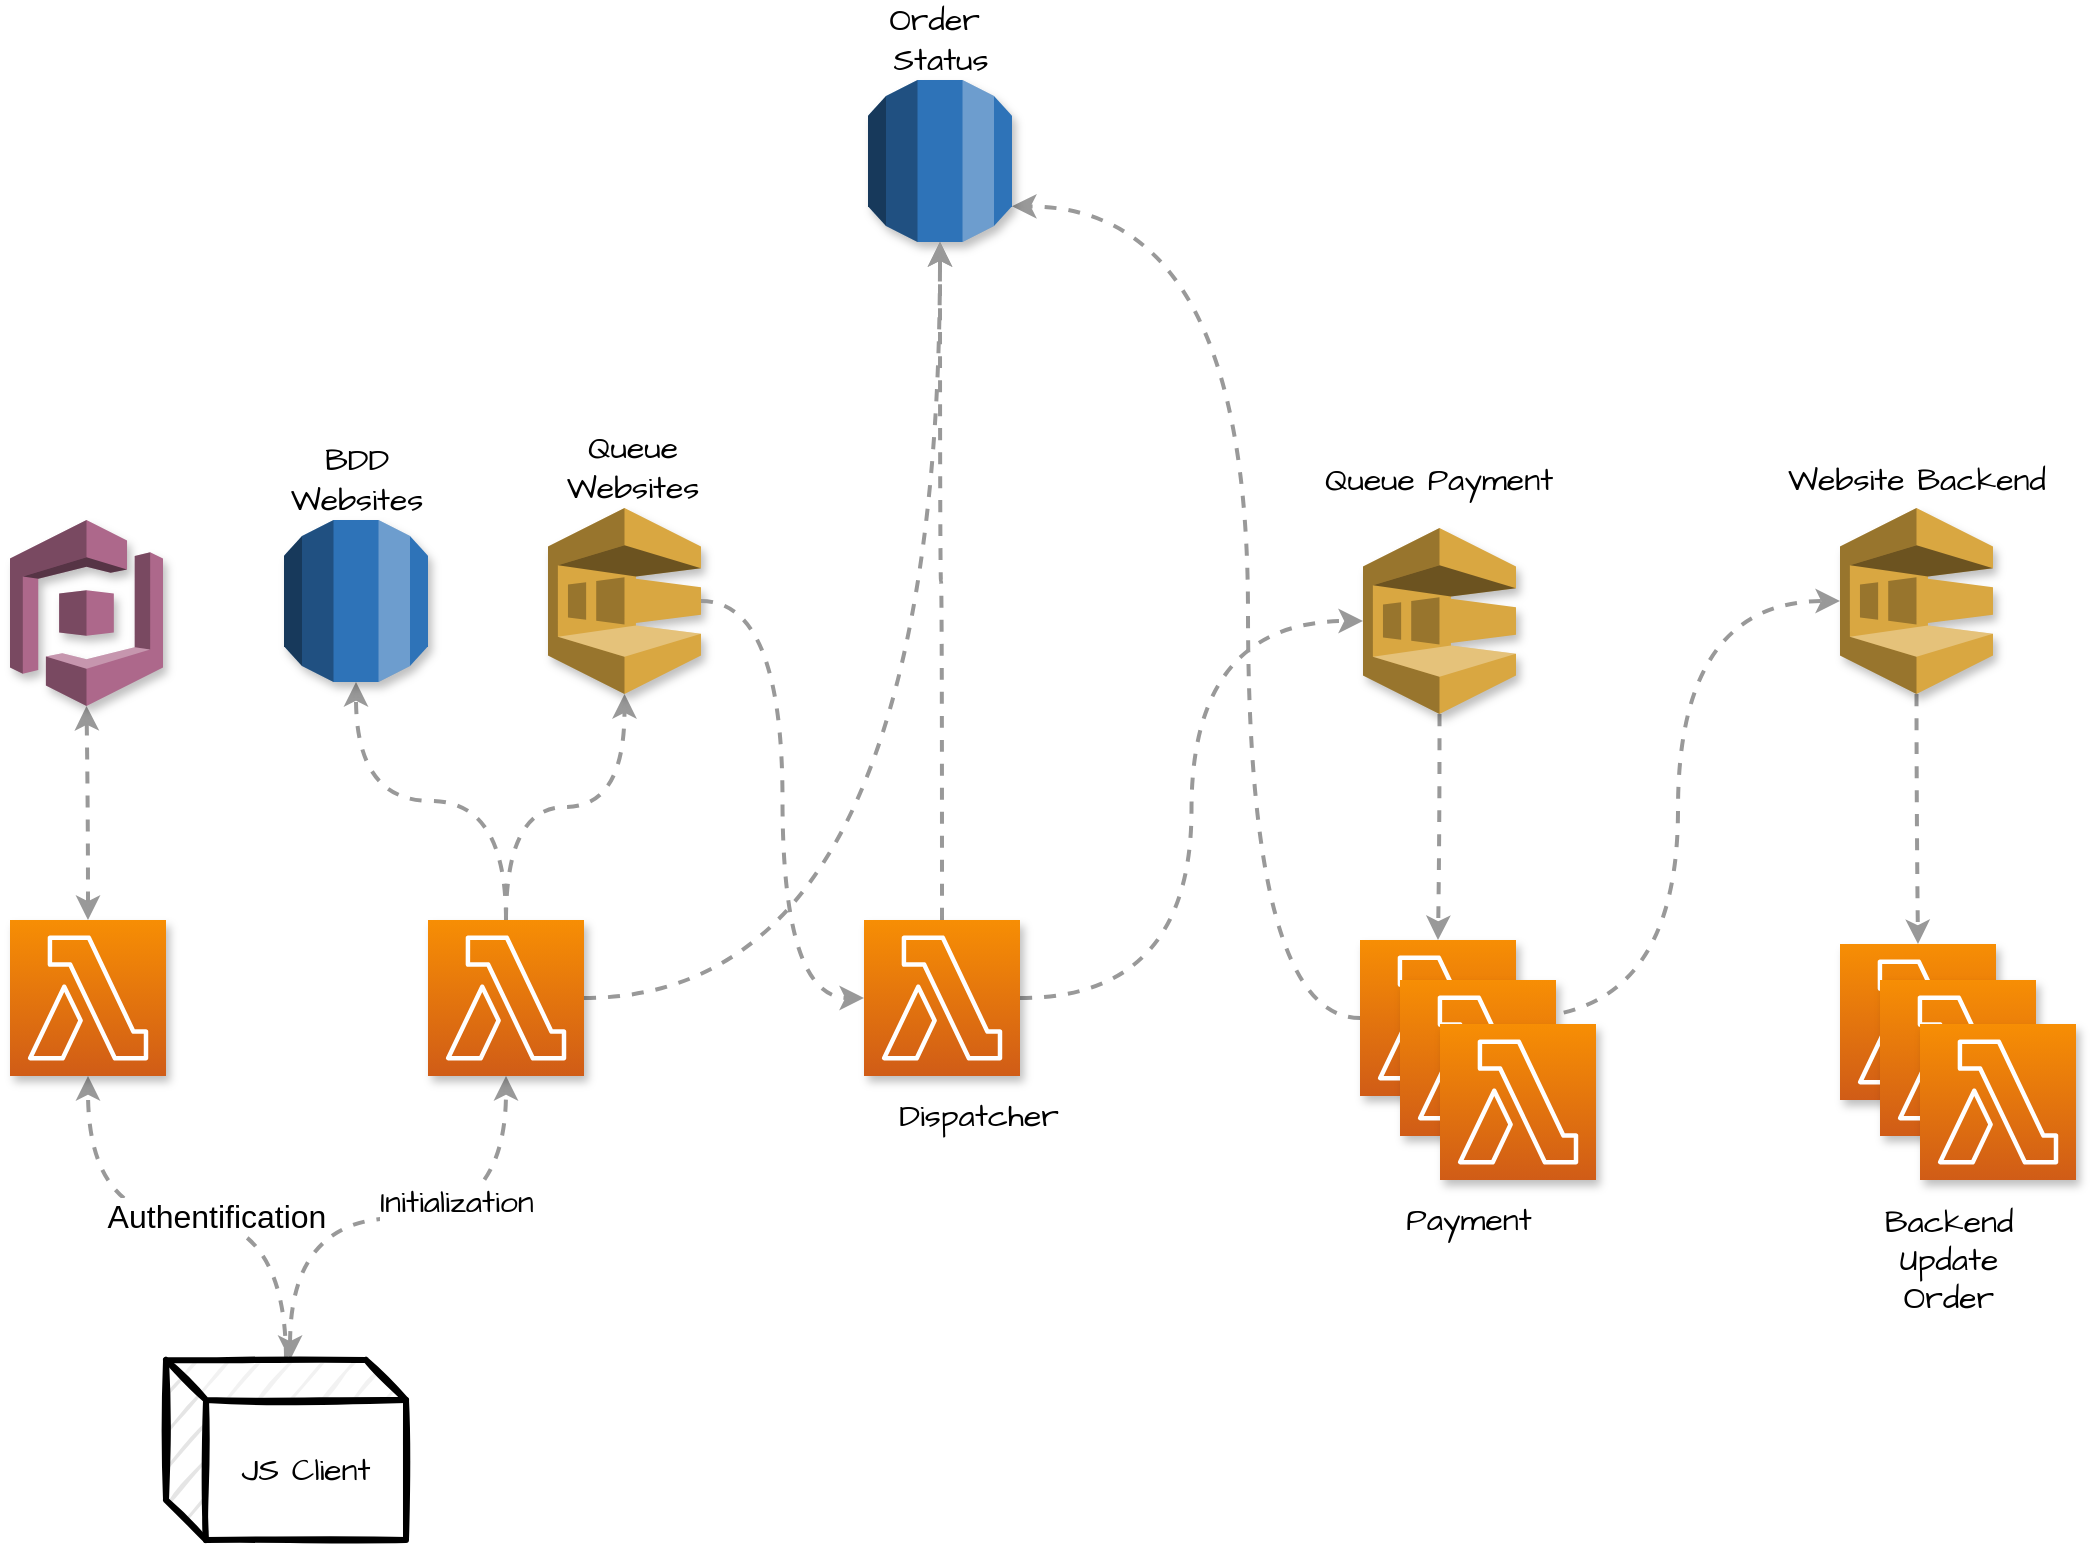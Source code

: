 <mxfile version="15.9.6" type="github">
  <diagram id="XZLAI_RSzJLNkHkKi3j2" name="Page-1">
    <mxGraphModel dx="1298" dy="1982" grid="1" gridSize="10" guides="1" tooltips="1" connect="1" arrows="1" fold="1" page="1" pageScale="1" pageWidth="827" pageHeight="1169" math="0" shadow="0">
      <root>
        <mxCell id="0" />
        <mxCell id="1" parent="0" />
        <mxCell id="h0UVCJsAGZdsQ6SNU_fm-9" style="edgeStyle=orthogonalEdgeStyle;orthogonalLoop=1;jettySize=auto;html=1;entryX=0.5;entryY=1;entryDx=0;entryDy=0;entryPerimeter=0;strokeWidth=2;sketch=0;dashed=1;curved=1;targetPerimeterSpacing=0;strokeColor=#999999;" edge="1" parent="1" source="KVYzFe0HhOGAvs866bpS-1" target="h0UVCJsAGZdsQ6SNU_fm-3">
          <mxGeometry relative="1" as="geometry" />
        </mxCell>
        <mxCell id="h0UVCJsAGZdsQ6SNU_fm-10" value="Authentification" style="edgeLabel;html=1;align=center;verticalAlign=middle;resizable=0;points=[];fontSize=16;" vertex="1" connectable="0" parent="h0UVCJsAGZdsQ6SNU_fm-9">
          <mxGeometry x="-0.121" y="-1" relative="1" as="geometry">
            <mxPoint as="offset" />
          </mxGeometry>
        </mxCell>
        <mxCell id="h0UVCJsAGZdsQ6SNU_fm-15" style="edgeStyle=orthogonalEdgeStyle;curved=1;sketch=0;orthogonalLoop=1;jettySize=auto;html=1;entryX=0.5;entryY=1;entryDx=0;entryDy=0;entryPerimeter=0;dashed=1;fontFamily=Architects Daughter;fontSource=https%3A%2F%2Ffonts.googleapis.com%2Fcss%3Ffamily%3DArchitects%2BDaughter;startArrow=classic;startFill=1;targetPerimeterSpacing=0;strokeColor=#999999;strokeWidth=2;exitX=0.517;exitY=0;exitDx=0;exitDy=0;exitPerimeter=0;" edge="1" parent="1" source="KVYzFe0HhOGAvs866bpS-1" target="h0UVCJsAGZdsQ6SNU_fm-14">
          <mxGeometry relative="1" as="geometry" />
        </mxCell>
        <mxCell id="h0UVCJsAGZdsQ6SNU_fm-16" value="Initialization" style="edgeLabel;html=1;align=center;verticalAlign=middle;resizable=0;points=[];fontFamily=Architects Daughter;fontSize=16;" vertex="1" connectable="0" parent="h0UVCJsAGZdsQ6SNU_fm-15">
          <mxGeometry x="0.232" y="8" relative="1" as="geometry">
            <mxPoint as="offset" />
          </mxGeometry>
        </mxCell>
        <mxCell id="KVYzFe0HhOGAvs866bpS-1" value="JS Client" style="shape=cube;whiteSpace=wrap;html=1;boundedLbl=1;backgroundOutline=1;darkOpacity=0.05;darkOpacity2=0.1;sketch=1;strokeWidth=3;fontFamily=Architects Daughter;fontSource=https%3A%2F%2Ffonts.googleapis.com%2Fcss%3Ffamily%3DArchitects%2BDaughter;fontSize=16;labelBackgroundColor=none;" parent="1" vertex="1">
          <mxGeometry x="129" y="450" width="120" height="90" as="geometry" />
        </mxCell>
        <mxCell id="h0UVCJsAGZdsQ6SNU_fm-11" value="" style="edgeStyle=orthogonalEdgeStyle;curved=1;sketch=1;orthogonalLoop=1;jettySize=auto;html=1;dashed=1;targetPerimeterSpacing=0;strokeColor=none;strokeWidth=2;shape=link;" edge="1" parent="1" source="h0UVCJsAGZdsQ6SNU_fm-3" target="h0UVCJsAGZdsQ6SNU_fm-4">
          <mxGeometry relative="1" as="geometry" />
        </mxCell>
        <mxCell id="h0UVCJsAGZdsQ6SNU_fm-12" style="edgeStyle=orthogonalEdgeStyle;curved=1;sketch=0;orthogonalLoop=1;jettySize=auto;html=1;entryX=0.5;entryY=1;entryDx=0;entryDy=0;entryPerimeter=0;dashed=1;targetPerimeterSpacing=0;strokeColor=#999999;strokeWidth=2;startArrow=classic;startFill=1;" edge="1" parent="1" source="h0UVCJsAGZdsQ6SNU_fm-3" target="h0UVCJsAGZdsQ6SNU_fm-4">
          <mxGeometry relative="1" as="geometry" />
        </mxCell>
        <mxCell id="h0UVCJsAGZdsQ6SNU_fm-3" value="" style="sketch=0;points=[[0,0,0],[0.25,0,0],[0.5,0,0],[0.75,0,0],[1,0,0],[0,1,0],[0.25,1,0],[0.5,1,0],[0.75,1,0],[1,1,0],[0,0.25,0],[0,0.5,0],[0,0.75,0],[1,0.25,0],[1,0.5,0],[1,0.75,0]];outlineConnect=0;fontColor=#232F3E;gradientColor=#F78E04;gradientDirection=north;fillColor=#D05C17;strokeColor=#ffffff;dashed=0;verticalLabelPosition=bottom;verticalAlign=top;align=center;html=1;fontSize=12;fontStyle=0;aspect=fixed;shape=mxgraph.aws4.resourceIcon;resIcon=mxgraph.aws4.lambda;shadow=1;noLabel=0;" vertex="1" parent="1">
          <mxGeometry x="51" y="230" width="78" height="78" as="geometry" />
        </mxCell>
        <mxCell id="h0UVCJsAGZdsQ6SNU_fm-4" value="" style="outlineConnect=0;dashed=0;verticalLabelPosition=bottom;verticalAlign=top;align=center;html=1;shape=mxgraph.aws3.cognito;fillColor=#AD688B;gradientColor=none;shadow=1;sketch=0;strokeColor=#000000;" vertex="1" parent="1">
          <mxGeometry x="51" y="30" width="76.5" height="93" as="geometry" />
        </mxCell>
        <mxCell id="h0UVCJsAGZdsQ6SNU_fm-17" value="" style="edgeStyle=orthogonalEdgeStyle;curved=1;sketch=0;orthogonalLoop=1;jettySize=auto;html=1;dashed=1;fontFamily=Architects Daughter;fontSource=https%3A%2F%2Ffonts.googleapis.com%2Fcss%3Ffamily%3DArchitects%2BDaughter;fontSize=16;startArrow=none;startFill=0;targetPerimeterSpacing=0;strokeColor=#999999;strokeWidth=2;" edge="1" parent="1" source="h0UVCJsAGZdsQ6SNU_fm-14" target="h0UVCJsAGZdsQ6SNU_fm-1">
          <mxGeometry relative="1" as="geometry" />
        </mxCell>
        <mxCell id="h0UVCJsAGZdsQ6SNU_fm-32" style="edgeStyle=orthogonalEdgeStyle;curved=1;sketch=0;orthogonalLoop=1;jettySize=auto;html=1;exitX=0.5;exitY=0;exitDx=0;exitDy=0;exitPerimeter=0;entryX=0.5;entryY=1;entryDx=0;entryDy=0;entryPerimeter=0;dashed=1;fontFamily=Architects Daughter;fontSource=https%3A%2F%2Ffonts.googleapis.com%2Fcss%3Ffamily%3DArchitects%2BDaughter;fontSize=16;startArrow=none;startFill=0;targetPerimeterSpacing=0;strokeColor=#999999;strokeWidth=2;" edge="1" parent="1" source="h0UVCJsAGZdsQ6SNU_fm-14" target="h0UVCJsAGZdsQ6SNU_fm-30">
          <mxGeometry relative="1" as="geometry" />
        </mxCell>
        <mxCell id="h0UVCJsAGZdsQ6SNU_fm-42" style="edgeStyle=orthogonalEdgeStyle;curved=1;sketch=0;orthogonalLoop=1;jettySize=auto;html=1;exitX=1;exitY=0.5;exitDx=0;exitDy=0;exitPerimeter=0;dashed=1;fontFamily=Architects Daughter;fontSource=https%3A%2F%2Ffonts.googleapis.com%2Fcss%3Ffamily%3DArchitects%2BDaughter;fontSize=16;startArrow=none;startFill=0;targetPerimeterSpacing=0;strokeColor=#999999;strokeWidth=2;entryX=0.5;entryY=1;entryDx=0;entryDy=0;entryPerimeter=0;" edge="1" parent="1" source="h0UVCJsAGZdsQ6SNU_fm-14" target="h0UVCJsAGZdsQ6SNU_fm-40">
          <mxGeometry relative="1" as="geometry">
            <mxPoint x="460" y="-110" as="targetPoint" />
            <Array as="points">
              <mxPoint x="516" y="269" />
            </Array>
          </mxGeometry>
        </mxCell>
        <mxCell id="h0UVCJsAGZdsQ6SNU_fm-14" value="" style="sketch=0;points=[[0,0,0],[0.25,0,0],[0.5,0,0],[0.75,0,0],[1,0,0],[0,1,0],[0.25,1,0],[0.5,1,0],[0.75,1,0],[1,1,0],[0,0.25,0],[0,0.5,0],[0,0.75,0],[1,0.25,0],[1,0.5,0],[1,0.75,0]];outlineConnect=0;fontColor=#232F3E;gradientColor=#F78E04;gradientDirection=north;fillColor=#D05C17;strokeColor=#ffffff;dashed=0;verticalLabelPosition=bottom;verticalAlign=top;align=center;html=1;fontSize=12;fontStyle=0;aspect=fixed;shape=mxgraph.aws4.resourceIcon;resIcon=mxgraph.aws4.lambda;shadow=1;noLabel=0;" vertex="1" parent="1">
          <mxGeometry x="260" y="230" width="78" height="78" as="geometry" />
        </mxCell>
        <mxCell id="h0UVCJsAGZdsQ6SNU_fm-27" value="" style="edgeStyle=orthogonalEdgeStyle;curved=1;sketch=0;orthogonalLoop=1;jettySize=auto;html=1;dashed=1;fontFamily=Architects Daughter;fontSource=https%3A%2F%2Ffonts.googleapis.com%2Fcss%3Ffamily%3DArchitects%2BDaughter;fontSize=16;startArrow=none;startFill=0;targetPerimeterSpacing=0;strokeColor=#999999;strokeWidth=2;entryX=0;entryY=0.5;entryDx=0;entryDy=0;entryPerimeter=0;" edge="1" parent="1" source="h0UVCJsAGZdsQ6SNU_fm-19" target="h0UVCJsAGZdsQ6SNU_fm-52">
          <mxGeometry relative="1" as="geometry" />
        </mxCell>
        <mxCell id="h0UVCJsAGZdsQ6SNU_fm-60" style="edgeStyle=orthogonalEdgeStyle;curved=1;sketch=0;orthogonalLoop=1;jettySize=auto;html=1;entryX=1;entryY=0.78;entryDx=0;entryDy=0;entryPerimeter=0;shadow=0;dashed=1;fontFamily=Architects Daughter;fontSource=https%3A%2F%2Ffonts.googleapis.com%2Fcss%3Ffamily%3DArchitects%2BDaughter;fontSize=16;startArrow=none;startFill=0;targetPerimeterSpacing=0;strokeColor=#999999;strokeWidth=2;" edge="1" parent="1" source="h0UVCJsAGZdsQ6SNU_fm-19" target="h0UVCJsAGZdsQ6SNU_fm-40">
          <mxGeometry relative="1" as="geometry">
            <Array as="points">
              <mxPoint x="670" y="279" />
              <mxPoint x="670" y="-127" />
            </Array>
          </mxGeometry>
        </mxCell>
        <mxCell id="h0UVCJsAGZdsQ6SNU_fm-19" value="" style="sketch=0;points=[[0,0,0],[0.25,0,0],[0.5,0,0],[0.75,0,0],[1,0,0],[0,1,0],[0.25,1,0],[0.5,1,0],[0.75,1,0],[1,1,0],[0,0.25,0],[0,0.5,0],[0,0.75,0],[1,0.25,0],[1,0.5,0],[1,0.75,0]];outlineConnect=0;fontColor=#232F3E;gradientColor=#F78E04;gradientDirection=north;fillColor=#D05C17;strokeColor=#ffffff;dashed=0;verticalLabelPosition=bottom;verticalAlign=top;align=center;html=1;fontSize=12;fontStyle=0;aspect=fixed;shape=mxgraph.aws4.resourceIcon;resIcon=mxgraph.aws4.lambda;shadow=1;noLabel=0;" vertex="1" parent="1">
          <mxGeometry x="726" y="240" width="78" height="78" as="geometry" />
        </mxCell>
        <mxCell id="h0UVCJsAGZdsQ6SNU_fm-22" value="Payment" style="text;html=1;align=center;verticalAlign=middle;resizable=0;points=[];autosize=1;strokeColor=none;fillColor=none;fontSize=16;fontFamily=Architects Daughter;" vertex="1" parent="1">
          <mxGeometry x="740" y="370" width="80" height="20" as="geometry" />
        </mxCell>
        <mxCell id="h0UVCJsAGZdsQ6SNU_fm-23" value="" style="sketch=0;points=[[0,0,0],[0.25,0,0],[0.5,0,0],[0.75,0,0],[1,0,0],[0,1,0],[0.25,1,0],[0.5,1,0],[0.75,1,0],[1,1,0],[0,0.25,0],[0,0.5,0],[0,0.75,0],[1,0.25,0],[1,0.5,0],[1,0.75,0]];outlineConnect=0;fontColor=#232F3E;gradientColor=#F78E04;gradientDirection=north;fillColor=#D05C17;strokeColor=#ffffff;dashed=0;verticalLabelPosition=bottom;verticalAlign=top;align=center;html=1;fontSize=12;fontStyle=0;aspect=fixed;shape=mxgraph.aws4.resourceIcon;resIcon=mxgraph.aws4.lambda;shadow=1;noLabel=0;" vertex="1" parent="1">
          <mxGeometry x="746" y="260" width="78" height="78" as="geometry" />
        </mxCell>
        <mxCell id="h0UVCJsAGZdsQ6SNU_fm-24" value="" style="sketch=0;points=[[0,0,0],[0.25,0,0],[0.5,0,0],[0.75,0,0],[1,0,0],[0,1,0],[0.25,1,0],[0.5,1,0],[0.75,1,0],[1,1,0],[0,0.25,0],[0,0.5,0],[0,0.75,0],[1,0.25,0],[1,0.5,0],[1,0.75,0]];outlineConnect=0;fontColor=#232F3E;gradientColor=#F78E04;gradientDirection=north;fillColor=#D05C17;strokeColor=#ffffff;dashed=0;verticalLabelPosition=bottom;verticalAlign=top;align=center;html=1;fontSize=12;fontStyle=0;aspect=fixed;shape=mxgraph.aws4.resourceIcon;resIcon=mxgraph.aws4.lambda;shadow=1;noLabel=0;" vertex="1" parent="1">
          <mxGeometry x="766" y="282" width="78" height="78" as="geometry" />
        </mxCell>
        <mxCell id="h0UVCJsAGZdsQ6SNU_fm-58" style="edgeStyle=orthogonalEdgeStyle;curved=1;sketch=0;orthogonalLoop=1;jettySize=auto;html=1;exitX=0.5;exitY=1;exitDx=0;exitDy=0;exitPerimeter=0;shadow=0;dashed=1;fontFamily=Architects Daughter;fontSource=https%3A%2F%2Ffonts.googleapis.com%2Fcss%3Ffamily%3DArchitects%2BDaughter;fontSize=16;startArrow=none;startFill=0;targetPerimeterSpacing=0;strokeColor=#999999;strokeWidth=2;" edge="1" parent="1" source="h0UVCJsAGZdsQ6SNU_fm-26" target="h0UVCJsAGZdsQ6SNU_fm-19">
          <mxGeometry relative="1" as="geometry" />
        </mxCell>
        <mxCell id="h0UVCJsAGZdsQ6SNU_fm-26" value="" style="outlineConnect=0;dashed=0;verticalLabelPosition=bottom;verticalAlign=top;align=center;html=1;shape=mxgraph.aws3.sqs;fillColor=#D9A741;gradientColor=none;sketch=0;strokeColor=#000000;shadow=1;" vertex="1" parent="1">
          <mxGeometry x="727.5" y="34" width="76.5" height="93" as="geometry" />
        </mxCell>
        <mxCell id="h0UVCJsAGZdsQ6SNU_fm-28" value="" style="sketch=0;points=[[0,0,0],[0.25,0,0],[0.5,0,0],[0.75,0,0],[1,0,0],[0,1,0],[0.25,1,0],[0.5,1,0],[0.75,1,0],[1,1,0],[0,0.25,0],[0,0.5,0],[0,0.75,0],[1,0.25,0],[1,0.5,0],[1,0.75,0]];outlineConnect=0;fontColor=#232F3E;gradientColor=#F78E04;gradientDirection=north;fillColor=#D05C17;strokeColor=#ffffff;dashed=0;verticalLabelPosition=bottom;verticalAlign=top;align=center;html=1;fontSize=12;fontStyle=0;aspect=fixed;shape=mxgraph.aws4.resourceIcon;resIcon=mxgraph.aws4.lambda;shadow=1;noLabel=0;" vertex="1" parent="1">
          <mxGeometry x="966" y="242" width="78" height="78" as="geometry" />
        </mxCell>
        <mxCell id="h0UVCJsAGZdsQ6SNU_fm-33" value="" style="group" vertex="1" connectable="0" parent="1">
          <mxGeometry x="188" y="-10" width="76" height="121" as="geometry" />
        </mxCell>
        <mxCell id="h0UVCJsAGZdsQ6SNU_fm-30" value="" style="outlineConnect=0;dashed=0;verticalLabelPosition=bottom;verticalAlign=top;align=center;html=1;shape=mxgraph.aws3.rds;fillColor=#2E73B8;gradientColor=none;shadow=1;sketch=0;fontFamily=Architects Daughter;fontSource=https%3A%2F%2Ffonts.googleapis.com%2Fcss%3Ffamily%3DArchitects%2BDaughter;fontSize=16;strokeColor=#000000;" vertex="1" parent="h0UVCJsAGZdsQ6SNU_fm-33">
          <mxGeometry y="40" width="72" height="81" as="geometry" />
        </mxCell>
        <mxCell id="h0UVCJsAGZdsQ6SNU_fm-31" value="BDD&lt;br&gt;Websites" style="text;html=1;align=center;verticalAlign=middle;resizable=0;points=[];autosize=1;strokeColor=none;fillColor=none;fontSize=16;fontFamily=Architects Daughter;" vertex="1" parent="h0UVCJsAGZdsQ6SNU_fm-33">
          <mxGeometry x="-4" width="80" height="40" as="geometry" />
        </mxCell>
        <mxCell id="h0UVCJsAGZdsQ6SNU_fm-34" value="" style="group" vertex="1" connectable="0" parent="1">
          <mxGeometry x="320" y="-16" width="81.5" height="133" as="geometry" />
        </mxCell>
        <mxCell id="h0UVCJsAGZdsQ6SNU_fm-1" value="" style="outlineConnect=0;dashed=0;verticalLabelPosition=bottom;verticalAlign=top;align=center;html=1;shape=mxgraph.aws3.sqs;fillColor=#D9A741;gradientColor=none;sketch=0;strokeColor=#000000;shadow=1;" vertex="1" parent="h0UVCJsAGZdsQ6SNU_fm-34">
          <mxGeometry y="40" width="76.5" height="93" as="geometry" />
        </mxCell>
        <mxCell id="h0UVCJsAGZdsQ6SNU_fm-29" value="Queue&lt;br&gt;Websites" style="text;html=1;align=center;verticalAlign=middle;resizable=0;points=[];autosize=1;strokeColor=none;fillColor=none;fontSize=16;fontFamily=Architects Daughter;" vertex="1" parent="h0UVCJsAGZdsQ6SNU_fm-34">
          <mxGeometry x="1.5" width="80" height="40" as="geometry" />
        </mxCell>
        <mxCell id="h0UVCJsAGZdsQ6SNU_fm-39" value="" style="group" vertex="1" connectable="0" parent="1">
          <mxGeometry x="480" y="-230" width="76" height="121" as="geometry" />
        </mxCell>
        <mxCell id="h0UVCJsAGZdsQ6SNU_fm-40" value="" style="outlineConnect=0;dashed=0;verticalLabelPosition=bottom;verticalAlign=top;align=center;html=1;shape=mxgraph.aws3.rds;fillColor=#2E73B8;gradientColor=none;shadow=1;sketch=0;fontFamily=Architects Daughter;fontSource=https%3A%2F%2Ffonts.googleapis.com%2Fcss%3Ffamily%3DArchitects%2BDaughter;fontSize=16;strokeColor=#000000;" vertex="1" parent="h0UVCJsAGZdsQ6SNU_fm-39">
          <mxGeometry y="40" width="72" height="81" as="geometry" />
        </mxCell>
        <mxCell id="h0UVCJsAGZdsQ6SNU_fm-41" value="Order&amp;nbsp;&lt;br&gt;Status" style="text;html=1;align=center;verticalAlign=middle;resizable=0;points=[];autosize=1;strokeColor=none;fillColor=none;fontSize=16;fontFamily=Architects Daughter;" vertex="1" parent="h0UVCJsAGZdsQ6SNU_fm-39">
          <mxGeometry x="1" width="70" height="40" as="geometry" />
        </mxCell>
        <mxCell id="h0UVCJsAGZdsQ6SNU_fm-45" value="Queue Payment" style="text;html=1;align=center;verticalAlign=middle;resizable=0;points=[];autosize=1;strokeColor=none;fillColor=none;fontSize=16;fontFamily=Architects Daughter;" vertex="1" parent="1">
          <mxGeometry x="700" width="130" height="20" as="geometry" />
        </mxCell>
        <mxCell id="h0UVCJsAGZdsQ6SNU_fm-49" style="edgeStyle=orthogonalEdgeStyle;curved=1;sketch=0;orthogonalLoop=1;jettySize=auto;html=1;entryX=0;entryY=0.5;entryDx=0;entryDy=0;entryPerimeter=0;dashed=1;fontFamily=Architects Daughter;fontSource=https%3A%2F%2Ffonts.googleapis.com%2Fcss%3Ffamily%3DArchitects%2BDaughter;fontSize=16;startArrow=none;startFill=0;targetPerimeterSpacing=0;strokeColor=#999999;strokeWidth=2;" edge="1" parent="1" source="h0UVCJsAGZdsQ6SNU_fm-46" target="h0UVCJsAGZdsQ6SNU_fm-26">
          <mxGeometry relative="1" as="geometry" />
        </mxCell>
        <mxCell id="h0UVCJsAGZdsQ6SNU_fm-51" style="edgeStyle=orthogonalEdgeStyle;curved=1;sketch=0;orthogonalLoop=1;jettySize=auto;html=1;entryX=0.5;entryY=1;entryDx=0;entryDy=0;entryPerimeter=0;dashed=1;fontFamily=Architects Daughter;fontSource=https%3A%2F%2Ffonts.googleapis.com%2Fcss%3Ffamily%3DArchitects%2BDaughter;fontSize=16;startArrow=none;startFill=0;targetPerimeterSpacing=0;strokeColor=#999999;strokeWidth=2;shadow=0;" edge="1" parent="1" source="h0UVCJsAGZdsQ6SNU_fm-46" target="h0UVCJsAGZdsQ6SNU_fm-40">
          <mxGeometry relative="1" as="geometry" />
        </mxCell>
        <mxCell id="h0UVCJsAGZdsQ6SNU_fm-46" value="" style="sketch=0;points=[[0,0,0],[0.25,0,0],[0.5,0,0],[0.75,0,0],[1,0,0],[0,1,0],[0.25,1,0],[0.5,1,0],[0.75,1,0],[1,1,0],[0,0.25,0],[0,0.5,0],[0,0.75,0],[1,0.25,0],[1,0.5,0],[1,0.75,0]];outlineConnect=0;fontColor=#232F3E;gradientColor=#F78E04;gradientDirection=north;fillColor=#D05C17;strokeColor=#ffffff;dashed=0;verticalLabelPosition=bottom;verticalAlign=top;align=center;html=1;fontSize=12;fontStyle=0;aspect=fixed;shape=mxgraph.aws4.resourceIcon;resIcon=mxgraph.aws4.lambda;shadow=1;noLabel=0;" vertex="1" parent="1">
          <mxGeometry x="478" y="230" width="78" height="78" as="geometry" />
        </mxCell>
        <mxCell id="h0UVCJsAGZdsQ6SNU_fm-47" style="edgeStyle=orthogonalEdgeStyle;curved=1;sketch=0;orthogonalLoop=1;jettySize=auto;html=1;entryX=0;entryY=0.5;entryDx=0;entryDy=0;entryPerimeter=0;dashed=1;fontFamily=Architects Daughter;fontSource=https%3A%2F%2Ffonts.googleapis.com%2Fcss%3Ffamily%3DArchitects%2BDaughter;fontSize=16;startArrow=none;startFill=0;targetPerimeterSpacing=0;strokeColor=#999999;strokeWidth=2;" edge="1" parent="1" source="h0UVCJsAGZdsQ6SNU_fm-1" target="h0UVCJsAGZdsQ6SNU_fm-46">
          <mxGeometry relative="1" as="geometry" />
        </mxCell>
        <mxCell id="h0UVCJsAGZdsQ6SNU_fm-48" value="Dispatcher" style="text;html=1;align=center;verticalAlign=middle;resizable=0;points=[];autosize=1;strokeColor=none;fillColor=none;fontSize=16;fontFamily=Architects Daughter;" vertex="1" parent="1">
          <mxGeometry x="485" y="318" width="100" height="20" as="geometry" />
        </mxCell>
        <mxCell id="h0UVCJsAGZdsQ6SNU_fm-59" style="edgeStyle=orthogonalEdgeStyle;curved=1;sketch=0;orthogonalLoop=1;jettySize=auto;html=1;exitX=0.5;exitY=1;exitDx=0;exitDy=0;exitPerimeter=0;entryX=0.5;entryY=0;entryDx=0;entryDy=0;entryPerimeter=0;shadow=0;dashed=1;fontFamily=Architects Daughter;fontSource=https%3A%2F%2Ffonts.googleapis.com%2Fcss%3Ffamily%3DArchitects%2BDaughter;fontSize=16;startArrow=none;startFill=0;targetPerimeterSpacing=0;strokeColor=#999999;strokeWidth=2;" edge="1" parent="1" source="h0UVCJsAGZdsQ6SNU_fm-52" target="h0UVCJsAGZdsQ6SNU_fm-28">
          <mxGeometry relative="1" as="geometry" />
        </mxCell>
        <mxCell id="h0UVCJsAGZdsQ6SNU_fm-52" value="" style="outlineConnect=0;dashed=0;verticalLabelPosition=bottom;verticalAlign=top;align=center;html=1;shape=mxgraph.aws3.sqs;fillColor=#D9A741;gradientColor=none;sketch=0;strokeColor=#000000;shadow=1;" vertex="1" parent="1">
          <mxGeometry x="966" y="24" width="76.5" height="93" as="geometry" />
        </mxCell>
        <mxCell id="h0UVCJsAGZdsQ6SNU_fm-54" value="Website Backend" style="text;html=1;align=center;verticalAlign=middle;resizable=0;points=[];autosize=1;strokeColor=none;fillColor=none;fontSize=16;fontFamily=Architects Daughter;" vertex="1" parent="1">
          <mxGeometry x="934.25" width="140" height="20" as="geometry" />
        </mxCell>
        <mxCell id="h0UVCJsAGZdsQ6SNU_fm-55" value="Backend&lt;br&gt;Update&lt;br&gt;Order" style="text;html=1;align=center;verticalAlign=middle;resizable=0;points=[];autosize=1;strokeColor=none;fillColor=none;fontSize=16;fontFamily=Architects Daughter;" vertex="1" parent="1">
          <mxGeometry x="980" y="370" width="80" height="60" as="geometry" />
        </mxCell>
        <mxCell id="h0UVCJsAGZdsQ6SNU_fm-56" value="" style="sketch=0;points=[[0,0,0],[0.25,0,0],[0.5,0,0],[0.75,0,0],[1,0,0],[0,1,0],[0.25,1,0],[0.5,1,0],[0.75,1,0],[1,1,0],[0,0.25,0],[0,0.5,0],[0,0.75,0],[1,0.25,0],[1,0.5,0],[1,0.75,0]];outlineConnect=0;fontColor=#232F3E;gradientColor=#F78E04;gradientDirection=north;fillColor=#D05C17;strokeColor=#ffffff;dashed=0;verticalLabelPosition=bottom;verticalAlign=top;align=center;html=1;fontSize=12;fontStyle=0;aspect=fixed;shape=mxgraph.aws4.resourceIcon;resIcon=mxgraph.aws4.lambda;shadow=1;noLabel=0;" vertex="1" parent="1">
          <mxGeometry x="986" y="260" width="78" height="78" as="geometry" />
        </mxCell>
        <mxCell id="h0UVCJsAGZdsQ6SNU_fm-57" value="" style="sketch=0;points=[[0,0,0],[0.25,0,0],[0.5,0,0],[0.75,0,0],[1,0,0],[0,1,0],[0.25,1,0],[0.5,1,0],[0.75,1,0],[1,1,0],[0,0.25,0],[0,0.5,0],[0,0.75,0],[1,0.25,0],[1,0.5,0],[1,0.75,0]];outlineConnect=0;fontColor=#232F3E;gradientColor=#F78E04;gradientDirection=north;fillColor=#D05C17;strokeColor=#ffffff;dashed=0;verticalLabelPosition=bottom;verticalAlign=top;align=center;html=1;fontSize=12;fontStyle=0;aspect=fixed;shape=mxgraph.aws4.resourceIcon;resIcon=mxgraph.aws4.lambda;shadow=1;noLabel=0;" vertex="1" parent="1">
          <mxGeometry x="1006" y="282" width="78" height="78" as="geometry" />
        </mxCell>
      </root>
    </mxGraphModel>
  </diagram>
</mxfile>
